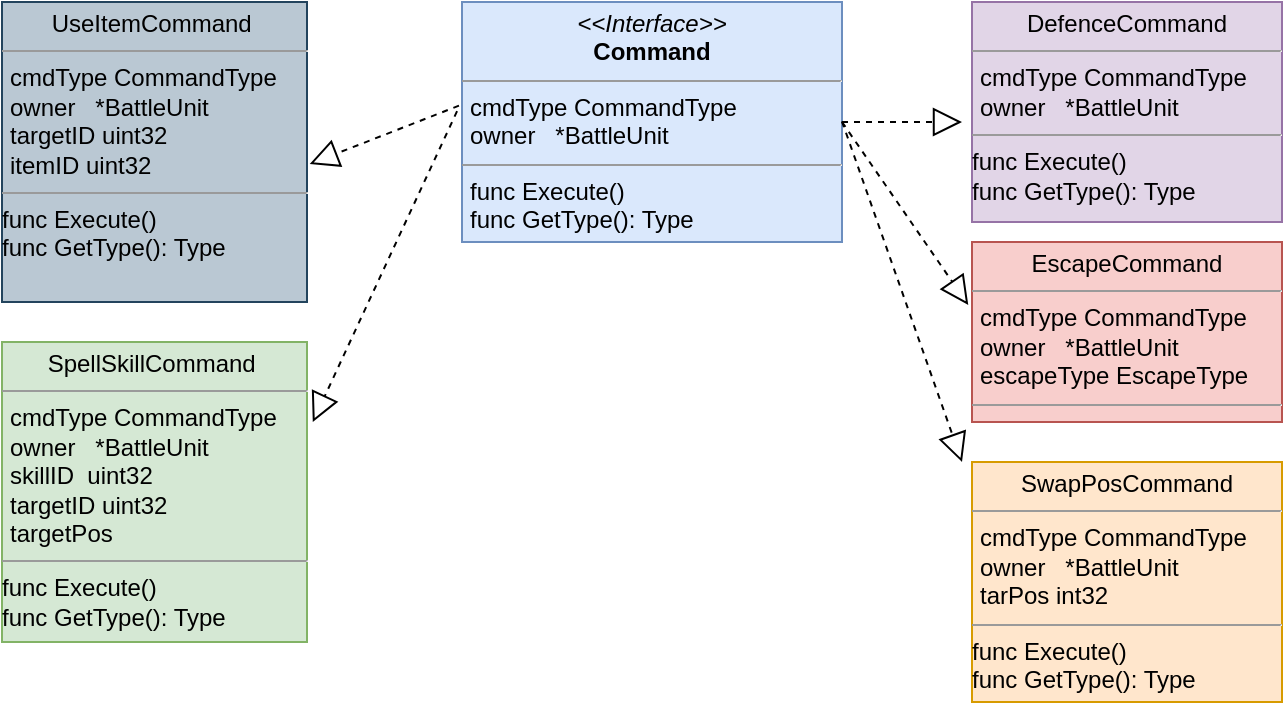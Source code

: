 <mxfile version="20.3.7" type="github">
  <diagram id="b6GsvIlS27f9eU4Bo8WO" name="第 1 页">
    <mxGraphModel dx="1292" dy="696" grid="1" gridSize="10" guides="1" tooltips="1" connect="1" arrows="1" fold="1" page="1" pageScale="1" pageWidth="827" pageHeight="1169" math="0" shadow="0">
      <root>
        <mxCell id="0" />
        <mxCell id="1" parent="0" />
        <mxCell id="itHYpfnD94lnkCM19PB--23" value="&lt;p style=&quot;margin:0px;margin-top:4px;text-align:center;&quot;&gt;DefenceCommand&lt;br&gt;&lt;/p&gt;&lt;hr size=&quot;1&quot;&gt;&lt;p style=&quot;margin:0px;margin-left:4px;&quot;&gt;cmdType CommandType&lt;/p&gt;&lt;p style=&quot;margin:0px;margin-left:4px;&quot;&gt;owner&amp;nbsp; &amp;nbsp;*BattleUnit&lt;/p&gt;&lt;hr size=&quot;1&quot;&gt;&lt;p style=&quot;margin:0px;margin-left:4px;&quot;&gt;&lt;/p&gt;func Execute()&lt;br style=&quot;padding: 0px; margin: 0px;&quot;&gt;func GetType(): Type" style="verticalAlign=top;align=left;overflow=fill;fontSize=12;fontFamily=Helvetica;html=1;fillColor=#e1d5e7;strokeColor=#9673a6;" vertex="1" parent="1">
          <mxGeometry x="555" y="20" width="155" height="110" as="geometry" />
        </mxCell>
        <mxCell id="itHYpfnD94lnkCM19PB--24" value="&lt;p style=&quot;margin:0px;margin-top:4px;text-align:center;&quot;&gt;EscapeCommand&lt;br&gt;&lt;/p&gt;&lt;hr size=&quot;1&quot;&gt;&lt;p style=&quot;margin:0px;margin-left:4px;&quot;&gt;cmdType CommandType&lt;/p&gt;&lt;p style=&quot;margin:0px;margin-left:4px;&quot;&gt;owner&amp;nbsp; &amp;nbsp;*BattleUnit&lt;/p&gt;&lt;p style=&quot;margin:0px;margin-left:4px;&quot;&gt;escapeType EscapeType&lt;/p&gt;&lt;hr size=&quot;1&quot;&gt;&lt;p style=&quot;margin:0px;margin-left:4px;&quot;&gt;&lt;/p&gt;func Execute()&lt;br style=&quot;padding: 0px; margin: 0px;&quot;&gt;func GetType(): Type" style="verticalAlign=top;align=left;overflow=fill;fontSize=12;fontFamily=Helvetica;html=1;fillColor=#f8cecc;strokeColor=#b85450;" vertex="1" parent="1">
          <mxGeometry x="555" y="140" width="155" height="90" as="geometry" />
        </mxCell>
        <mxCell id="itHYpfnD94lnkCM19PB--25" value="&lt;p style=&quot;margin:0px;margin-top:4px;text-align:center;&quot;&gt;SwapPosCommand&lt;br&gt;&lt;/p&gt;&lt;hr size=&quot;1&quot;&gt;&lt;p style=&quot;margin:0px;margin-left:4px;&quot;&gt;cmdType CommandType&lt;/p&gt;&lt;p style=&quot;margin:0px;margin-left:4px;&quot;&gt;owner&amp;nbsp; &amp;nbsp;*BattleUnit&lt;/p&gt;&lt;p style=&quot;margin:0px;margin-left:4px;&quot;&gt;tarPos int32&lt;/p&gt;&lt;hr size=&quot;1&quot;&gt;&lt;p style=&quot;margin:0px;margin-left:4px;&quot;&gt;&lt;/p&gt;func Execute()&lt;br style=&quot;padding: 0px; margin: 0px;&quot;&gt;func GetType(): Type" style="verticalAlign=top;align=left;overflow=fill;fontSize=12;fontFamily=Helvetica;html=1;fillColor=#ffe6cc;strokeColor=#d79b00;" vertex="1" parent="1">
          <mxGeometry x="555" y="250" width="155" height="120" as="geometry" />
        </mxCell>
        <mxCell id="itHYpfnD94lnkCM19PB--26" value="&lt;p style=&quot;margin:0px;margin-top:4px;text-align:center;&quot;&gt;SpellSkillCommand&amp;nbsp;&lt;br&gt;&lt;/p&gt;&lt;hr size=&quot;1&quot;&gt;&lt;p style=&quot;margin:0px;margin-left:4px;&quot;&gt;cmdType CommandType&lt;/p&gt;&lt;p style=&quot;margin:0px;margin-left:4px;&quot;&gt;owner&amp;nbsp; &amp;nbsp;*BattleUnit&lt;/p&gt;&lt;p style=&quot;margin:0px;margin-left:4px;&quot;&gt;skillID&amp;nbsp; uint32&lt;/p&gt;&lt;p style=&quot;margin:0px;margin-left:4px;&quot;&gt;targetID uint32&lt;/p&gt;&lt;p style=&quot;margin:0px;margin-left:4px;&quot;&gt;targetPos&lt;/p&gt;&lt;hr size=&quot;1&quot;&gt;&lt;p style=&quot;margin:0px;margin-left:4px;&quot;&gt;&lt;/p&gt;func Execute()&lt;br style=&quot;padding: 0px; margin: 0px;&quot;&gt;func GetType(): Type" style="verticalAlign=top;align=left;overflow=fill;fontSize=12;fontFamily=Helvetica;html=1;fillColor=#d5e8d4;strokeColor=#82b366;" vertex="1" parent="1">
          <mxGeometry x="70" y="190" width="152.5" height="150" as="geometry" />
        </mxCell>
        <mxCell id="itHYpfnD94lnkCM19PB--27" value="&lt;p style=&quot;margin:0px;margin-top:4px;text-align:center;&quot;&gt;UseItemCommand&amp;nbsp;&lt;br&gt;&lt;/p&gt;&lt;hr size=&quot;1&quot;&gt;&lt;p style=&quot;margin:0px;margin-left:4px;&quot;&gt;cmdType CommandType&lt;/p&gt;&lt;p style=&quot;margin:0px;margin-left:4px;&quot;&gt;owner&amp;nbsp; &amp;nbsp;*BattleUnit&lt;/p&gt;&lt;p style=&quot;margin:0px;margin-left:4px;&quot;&gt;targetID uint32&lt;/p&gt;&lt;p style=&quot;margin:0px;margin-left:4px;&quot;&gt;itemID uint32&lt;/p&gt;&lt;hr size=&quot;1&quot;&gt;&lt;p style=&quot;margin:0px;margin-left:4px;&quot;&gt;&lt;/p&gt;func Execute()&lt;br style=&quot;padding: 0px; margin: 0px;&quot;&gt;func GetType(): Type" style="verticalAlign=top;align=left;overflow=fill;fontSize=12;fontFamily=Helvetica;html=1;fillColor=#bac8d3;strokeColor=#23445d;" vertex="1" parent="1">
          <mxGeometry x="70" y="20" width="152.5" height="150" as="geometry" />
        </mxCell>
        <mxCell id="itHYpfnD94lnkCM19PB--32" value="&lt;p style=&quot;margin:0px;margin-top:4px;text-align:center;&quot;&gt;&lt;i&gt;&amp;lt;&amp;lt;Interface&amp;gt;&amp;gt;&lt;/i&gt;&lt;br&gt;&lt;b&gt;Command&lt;/b&gt;&lt;/p&gt;&lt;hr size=&quot;1&quot;&gt;&lt;p style=&quot;margin: 0px 0px 0px 4px;&quot;&gt;cmdType CommandType&lt;/p&gt;&lt;p style=&quot;margin: 0px 0px 0px 4px;&quot;&gt;owner&amp;nbsp; &amp;nbsp;*BattleUnit&lt;/p&gt;&lt;hr size=&quot;1&quot;&gt;&lt;p style=&quot;margin:0px;margin-left:4px;&quot;&gt;func Execute()&lt;br&gt;func GetType(): Type&lt;br&gt;&lt;/p&gt;" style="verticalAlign=top;align=left;overflow=fill;fontSize=12;fontFamily=Helvetica;html=1;fillColor=#dae8fc;strokeColor=#6c8ebf;" vertex="1" parent="1">
          <mxGeometry x="300" y="20" width="190" height="120" as="geometry" />
        </mxCell>
        <mxCell id="itHYpfnD94lnkCM19PB--35" value="" style="endArrow=block;dashed=1;endFill=0;endSize=12;html=1;rounded=0;" edge="1" parent="1">
          <mxGeometry width="160" relative="1" as="geometry">
            <mxPoint x="490" y="80" as="sourcePoint" />
            <mxPoint x="550" y="80" as="targetPoint" />
          </mxGeometry>
        </mxCell>
        <mxCell id="itHYpfnD94lnkCM19PB--36" value="" style="endArrow=block;dashed=1;endFill=0;endSize=12;html=1;rounded=0;entryX=-0.012;entryY=0.35;entryDx=0;entryDy=0;entryPerimeter=0;" edge="1" parent="1" target="itHYpfnD94lnkCM19PB--24">
          <mxGeometry width="160" relative="1" as="geometry">
            <mxPoint x="490" y="80" as="sourcePoint" />
            <mxPoint x="550" y="80" as="targetPoint" />
          </mxGeometry>
        </mxCell>
        <mxCell id="itHYpfnD94lnkCM19PB--37" value="" style="endArrow=block;dashed=1;endFill=0;endSize=12;html=1;rounded=0;" edge="1" parent="1">
          <mxGeometry width="160" relative="1" as="geometry">
            <mxPoint x="490" y="79.71" as="sourcePoint" />
            <mxPoint x="550" y="250" as="targetPoint" />
          </mxGeometry>
        </mxCell>
        <mxCell id="itHYpfnD94lnkCM19PB--40" value="" style="endArrow=block;dashed=1;endFill=0;endSize=12;html=1;rounded=0;exitX=-0.008;exitY=0.432;exitDx=0;exitDy=0;exitPerimeter=0;entryX=1.009;entryY=0.54;entryDx=0;entryDy=0;entryPerimeter=0;" edge="1" parent="1" source="itHYpfnD94lnkCM19PB--32" target="itHYpfnD94lnkCM19PB--27">
          <mxGeometry width="160" relative="1" as="geometry">
            <mxPoint x="270" y="200" as="sourcePoint" />
            <mxPoint x="330" y="200" as="targetPoint" />
          </mxGeometry>
        </mxCell>
        <mxCell id="itHYpfnD94lnkCM19PB--41" value="" style="endArrow=block;dashed=1;endFill=0;endSize=12;html=1;rounded=0;exitX=-0.013;exitY=0.455;exitDx=0;exitDy=0;exitPerimeter=0;entryX=1.009;entryY=0.54;entryDx=0;entryDy=0;entryPerimeter=0;" edge="1" parent="1" source="itHYpfnD94lnkCM19PB--32">
          <mxGeometry width="160" relative="1" as="geometry">
            <mxPoint x="300" y="200.84" as="sourcePoint" />
            <mxPoint x="225.392" y="230" as="targetPoint" />
          </mxGeometry>
        </mxCell>
      </root>
    </mxGraphModel>
  </diagram>
</mxfile>

